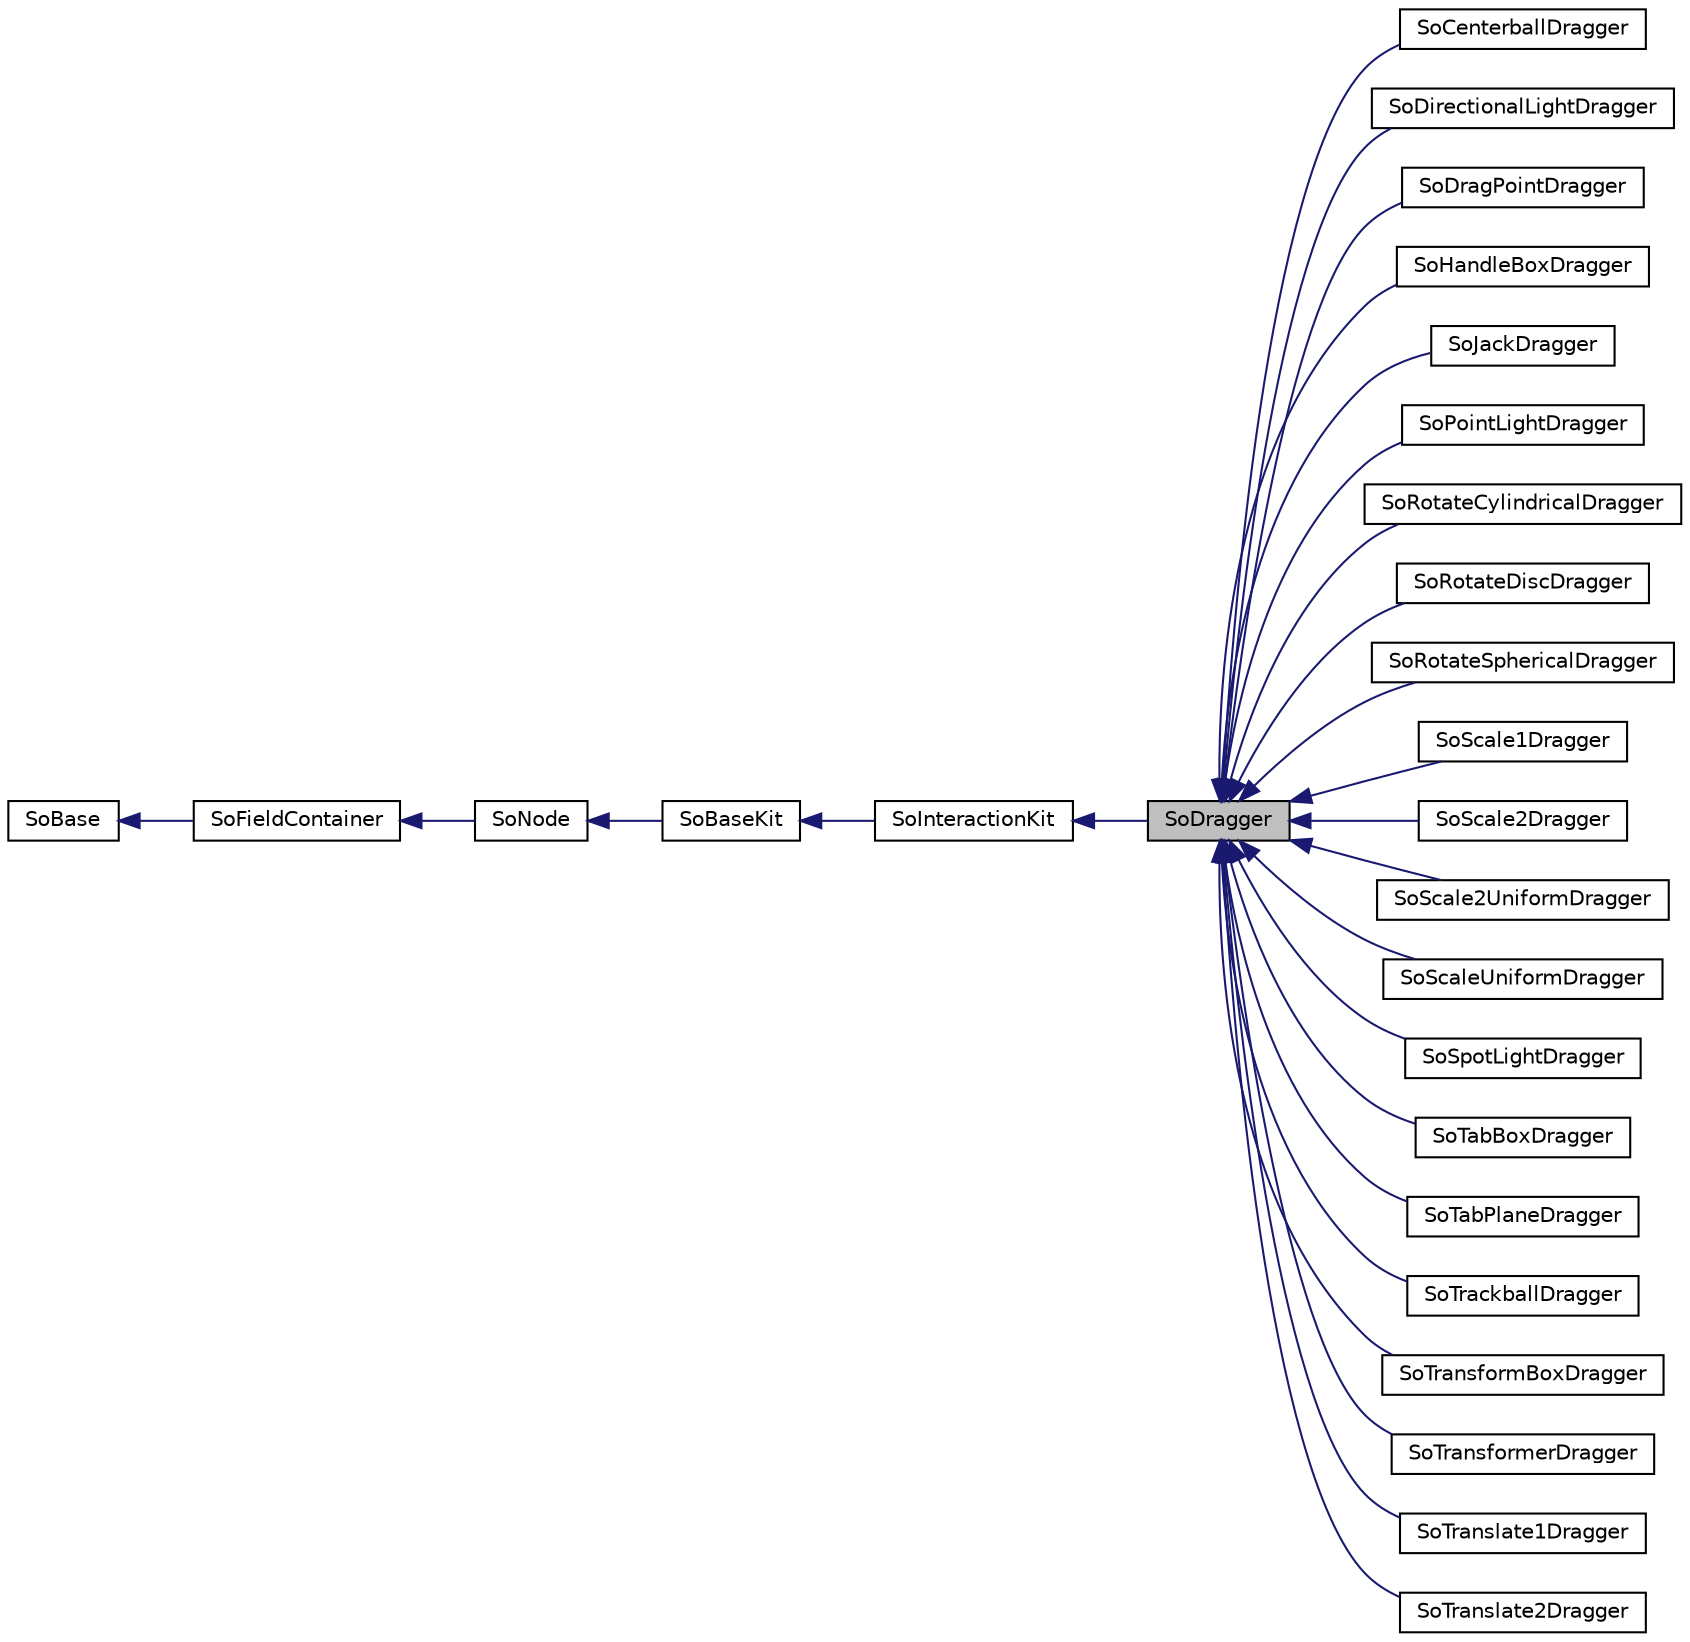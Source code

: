 digraph "SoDragger"
{
 // LATEX_PDF_SIZE
  edge [fontname="Helvetica",fontsize="10",labelfontname="Helvetica",labelfontsize="10"];
  node [fontname="Helvetica",fontsize="10",shape=record];
  rankdir="LR";
  Node1 [label="SoDragger",height=0.2,width=0.4,color="black", fillcolor="grey75", style="filled", fontcolor="black",tooltip=" "];
  Node2 -> Node1 [dir="back",color="midnightblue",fontsize="10",style="solid",fontname="Helvetica"];
  Node2 [label="SoInteractionKit",height=0.2,width=0.4,color="black", fillcolor="white", style="filled",URL="$classSoInteractionKit.html",tooltip=" "];
  Node3 -> Node2 [dir="back",color="midnightblue",fontsize="10",style="solid",fontname="Helvetica"];
  Node3 [label="SoBaseKit",height=0.2,width=0.4,color="black", fillcolor="white", style="filled",URL="$classSoBaseKit.html",tooltip=" "];
  Node4 -> Node3 [dir="back",color="midnightblue",fontsize="10",style="solid",fontname="Helvetica"];
  Node4 [label="SoNode",height=0.2,width=0.4,color="black", fillcolor="white", style="filled",URL="$classSoNode.html",tooltip="The SoNode class is the base class for nodes used in scene graphs."];
  Node5 -> Node4 [dir="back",color="midnightblue",fontsize="10",style="solid",fontname="Helvetica"];
  Node5 [label="SoFieldContainer",height=0.2,width=0.4,color="black", fillcolor="white", style="filled",URL="$classSoFieldContainer.html",tooltip="The SoFieldContainer class is a base class for all classes that contain fields."];
  Node6 -> Node5 [dir="back",color="midnightblue",fontsize="10",style="solid",fontname="Helvetica"];
  Node6 [label="SoBase",height=0.2,width=0.4,color="black", fillcolor="white", style="filled",URL="$classSoBase.html",tooltip="The SoBase class is the top-level superclass for a number of class-hierarchies."];
  Node1 -> Node7 [dir="back",color="midnightblue",fontsize="10",style="solid",fontname="Helvetica"];
  Node7 [label="SoCenterballDragger",height=0.2,width=0.4,color="black", fillcolor="white", style="filled",URL="$classSoCenterballDragger.html",tooltip=" "];
  Node1 -> Node8 [dir="back",color="midnightblue",fontsize="10",style="solid",fontname="Helvetica"];
  Node8 [label="SoDirectionalLightDragger",height=0.2,width=0.4,color="black", fillcolor="white", style="filled",URL="$classSoDirectionalLightDragger.html",tooltip=" "];
  Node1 -> Node9 [dir="back",color="midnightblue",fontsize="10",style="solid",fontname="Helvetica"];
  Node9 [label="SoDragPointDragger",height=0.2,width=0.4,color="black", fillcolor="white", style="filled",URL="$classSoDragPointDragger.html",tooltip=" "];
  Node1 -> Node10 [dir="back",color="midnightblue",fontsize="10",style="solid",fontname="Helvetica"];
  Node10 [label="SoHandleBoxDragger",height=0.2,width=0.4,color="black", fillcolor="white", style="filled",URL="$classSoHandleBoxDragger.html",tooltip=" "];
  Node1 -> Node11 [dir="back",color="midnightblue",fontsize="10",style="solid",fontname="Helvetica"];
  Node11 [label="SoJackDragger",height=0.2,width=0.4,color="black", fillcolor="white", style="filled",URL="$classSoJackDragger.html",tooltip=" "];
  Node1 -> Node12 [dir="back",color="midnightblue",fontsize="10",style="solid",fontname="Helvetica"];
  Node12 [label="SoPointLightDragger",height=0.2,width=0.4,color="black", fillcolor="white", style="filled",URL="$classSoPointLightDragger.html",tooltip=" "];
  Node1 -> Node13 [dir="back",color="midnightblue",fontsize="10",style="solid",fontname="Helvetica"];
  Node13 [label="SoRotateCylindricalDragger",height=0.2,width=0.4,color="black", fillcolor="white", style="filled",URL="$classSoRotateCylindricalDragger.html",tooltip=" "];
  Node1 -> Node14 [dir="back",color="midnightblue",fontsize="10",style="solid",fontname="Helvetica"];
  Node14 [label="SoRotateDiscDragger",height=0.2,width=0.4,color="black", fillcolor="white", style="filled",URL="$classSoRotateDiscDragger.html",tooltip=" "];
  Node1 -> Node15 [dir="back",color="midnightblue",fontsize="10",style="solid",fontname="Helvetica"];
  Node15 [label="SoRotateSphericalDragger",height=0.2,width=0.4,color="black", fillcolor="white", style="filled",URL="$classSoRotateSphericalDragger.html",tooltip=" "];
  Node1 -> Node16 [dir="back",color="midnightblue",fontsize="10",style="solid",fontname="Helvetica"];
  Node16 [label="SoScale1Dragger",height=0.2,width=0.4,color="black", fillcolor="white", style="filled",URL="$classSoScale1Dragger.html",tooltip=" "];
  Node1 -> Node17 [dir="back",color="midnightblue",fontsize="10",style="solid",fontname="Helvetica"];
  Node17 [label="SoScale2Dragger",height=0.2,width=0.4,color="black", fillcolor="white", style="filled",URL="$classSoScale2Dragger.html",tooltip=" "];
  Node1 -> Node18 [dir="back",color="midnightblue",fontsize="10",style="solid",fontname="Helvetica"];
  Node18 [label="SoScale2UniformDragger",height=0.2,width=0.4,color="black", fillcolor="white", style="filled",URL="$classSoScale2UniformDragger.html",tooltip=" "];
  Node1 -> Node19 [dir="back",color="midnightblue",fontsize="10",style="solid",fontname="Helvetica"];
  Node19 [label="SoScaleUniformDragger",height=0.2,width=0.4,color="black", fillcolor="white", style="filled",URL="$classSoScaleUniformDragger.html",tooltip=" "];
  Node1 -> Node20 [dir="back",color="midnightblue",fontsize="10",style="solid",fontname="Helvetica"];
  Node20 [label="SoSpotLightDragger",height=0.2,width=0.4,color="black", fillcolor="white", style="filled",URL="$classSoSpotLightDragger.html",tooltip=" "];
  Node1 -> Node21 [dir="back",color="midnightblue",fontsize="10",style="solid",fontname="Helvetica"];
  Node21 [label="SoTabBoxDragger",height=0.2,width=0.4,color="black", fillcolor="white", style="filled",URL="$classSoTabBoxDragger.html",tooltip=" "];
  Node1 -> Node22 [dir="back",color="midnightblue",fontsize="10",style="solid",fontname="Helvetica"];
  Node22 [label="SoTabPlaneDragger",height=0.2,width=0.4,color="black", fillcolor="white", style="filled",URL="$classSoTabPlaneDragger.html",tooltip=" "];
  Node1 -> Node23 [dir="back",color="midnightblue",fontsize="10",style="solid",fontname="Helvetica"];
  Node23 [label="SoTrackballDragger",height=0.2,width=0.4,color="black", fillcolor="white", style="filled",URL="$classSoTrackballDragger.html",tooltip=" "];
  Node1 -> Node24 [dir="back",color="midnightblue",fontsize="10",style="solid",fontname="Helvetica"];
  Node24 [label="SoTransformBoxDragger",height=0.2,width=0.4,color="black", fillcolor="white", style="filled",URL="$classSoTransformBoxDragger.html",tooltip=" "];
  Node1 -> Node25 [dir="back",color="midnightblue",fontsize="10",style="solid",fontname="Helvetica"];
  Node25 [label="SoTransformerDragger",height=0.2,width=0.4,color="black", fillcolor="white", style="filled",URL="$classSoTransformerDragger.html",tooltip=" "];
  Node1 -> Node26 [dir="back",color="midnightblue",fontsize="10",style="solid",fontname="Helvetica"];
  Node26 [label="SoTranslate1Dragger",height=0.2,width=0.4,color="black", fillcolor="white", style="filled",URL="$classSoTranslate1Dragger.html",tooltip=" "];
  Node1 -> Node27 [dir="back",color="midnightblue",fontsize="10",style="solid",fontname="Helvetica"];
  Node27 [label="SoTranslate2Dragger",height=0.2,width=0.4,color="black", fillcolor="white", style="filled",URL="$classSoTranslate2Dragger.html",tooltip=" "];
}
